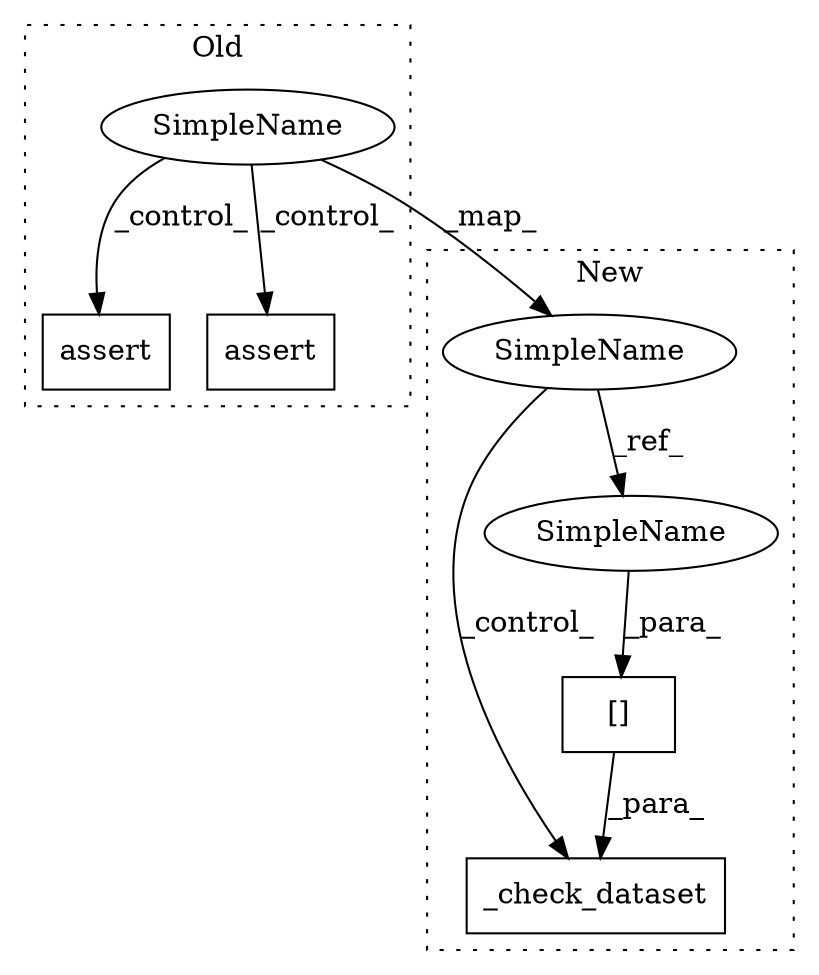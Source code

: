 digraph G {
subgraph cluster0 {
1 [label="assert" a="32" s="4196,4231" l="17,1" shape="box"];
4 [label="SimpleName" a="42" s="4036" l="7" shape="ellipse"];
6 [label="assert" a="32" s="4337,4417" l="9,1" shape="box"];
label = "Old";
style="dotted";
}
subgraph cluster1 {
2 [label="_check_dataset" a="32" s="4156,4184" l="15,1" shape="box"];
3 [label="SimpleName" a="42" s="4127" l="3" shape="ellipse"];
5 [label="[]" a="2" s="4171,4183" l="9,1" shape="box"];
7 [label="SimpleName" a="42" s="4180" l="3" shape="ellipse"];
label = "New";
style="dotted";
}
3 -> 2 [label="_control_"];
3 -> 7 [label="_ref_"];
4 -> 3 [label="_map_"];
4 -> 1 [label="_control_"];
4 -> 6 [label="_control_"];
5 -> 2 [label="_para_"];
7 -> 5 [label="_para_"];
}